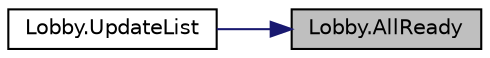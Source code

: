 digraph "Lobby.AllReady"
{
 // INTERACTIVE_SVG=YES
 // LATEX_PDF_SIZE
  edge [fontname="Helvetica",fontsize="10",labelfontname="Helvetica",labelfontsize="10"];
  node [fontname="Helvetica",fontsize="10",shape=record];
  rankdir="RL";
  Node1 [label="Lobby.AllReady",height=0.2,width=0.4,color="black", fillcolor="grey75", style="filled", fontcolor="black",tooltip=" "];
  Node1 -> Node2 [dir="back",color="midnightblue",fontsize="10",style="solid",fontname="Helvetica"];
  Node2 [label="Lobby.UpdateList",height=0.2,width=0.4,color="black", fillcolor="white", style="filled",URL="$class_lobby.html#abc05e832fc67e0a832d9e7f2bf3f7698",tooltip=" "];
}
